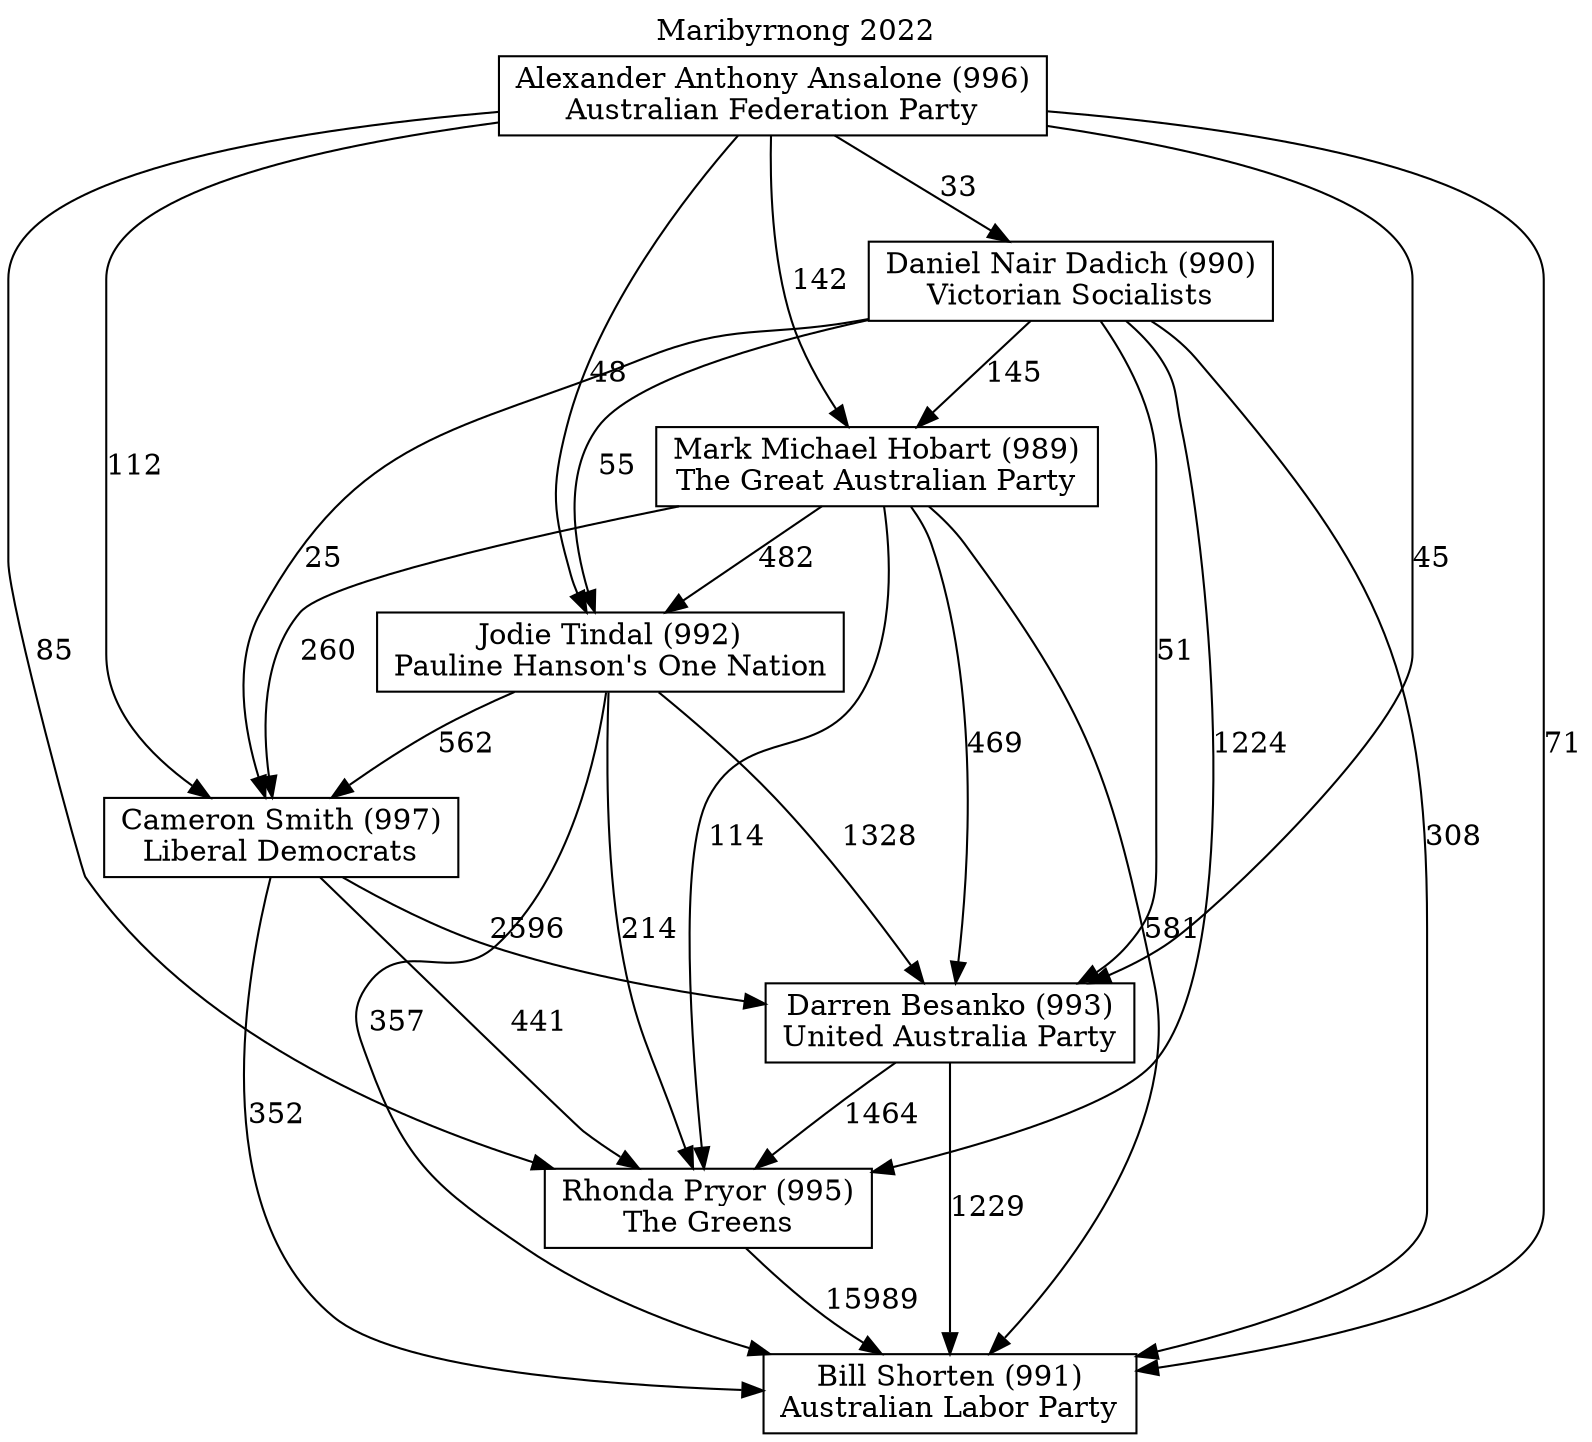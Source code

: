 // House preference flow
digraph "Bill Shorten (991)_Maribyrnong_2022" {
	graph [label="Maribyrnong 2022" labelloc=t mclimit=10]
	node [shape=box]
	"Bill Shorten (991)" [label="Bill Shorten (991)
Australian Labor Party"]
	"Rhonda Pryor (995)" [label="Rhonda Pryor (995)
The Greens"]
	"Darren Besanko (993)" [label="Darren Besanko (993)
United Australia Party"]
	"Cameron Smith (997)" [label="Cameron Smith (997)
Liberal Democrats"]
	"Jodie Tindal (992)" [label="Jodie Tindal (992)
Pauline Hanson's One Nation"]
	"Mark Michael Hobart (989)" [label="Mark Michael Hobart (989)
The Great Australian Party"]
	"Daniel Nair Dadich (990)" [label="Daniel Nair Dadich (990)
Victorian Socialists"]
	"Alexander Anthony Ansalone (996)" [label="Alexander Anthony Ansalone (996)
Australian Federation Party"]
	"Rhonda Pryor (995)" -> "Bill Shorten (991)" [label=15989]
	"Darren Besanko (993)" -> "Rhonda Pryor (995)" [label=1464]
	"Cameron Smith (997)" -> "Darren Besanko (993)" [label=2596]
	"Jodie Tindal (992)" -> "Cameron Smith (997)" [label=562]
	"Mark Michael Hobart (989)" -> "Jodie Tindal (992)" [label=482]
	"Daniel Nair Dadich (990)" -> "Mark Michael Hobart (989)" [label=145]
	"Alexander Anthony Ansalone (996)" -> "Daniel Nair Dadich (990)" [label=33]
	"Darren Besanko (993)" -> "Bill Shorten (991)" [label=1229]
	"Cameron Smith (997)" -> "Bill Shorten (991)" [label=352]
	"Jodie Tindal (992)" -> "Bill Shorten (991)" [label=357]
	"Mark Michael Hobart (989)" -> "Bill Shorten (991)" [label=581]
	"Daniel Nair Dadich (990)" -> "Bill Shorten (991)" [label=308]
	"Alexander Anthony Ansalone (996)" -> "Bill Shorten (991)" [label=71]
	"Alexander Anthony Ansalone (996)" -> "Mark Michael Hobart (989)" [label=142]
	"Daniel Nair Dadich (990)" -> "Jodie Tindal (992)" [label=55]
	"Alexander Anthony Ansalone (996)" -> "Jodie Tindal (992)" [label=48]
	"Mark Michael Hobart (989)" -> "Cameron Smith (997)" [label=260]
	"Daniel Nair Dadich (990)" -> "Cameron Smith (997)" [label=25]
	"Alexander Anthony Ansalone (996)" -> "Cameron Smith (997)" [label=112]
	"Jodie Tindal (992)" -> "Darren Besanko (993)" [label=1328]
	"Mark Michael Hobart (989)" -> "Darren Besanko (993)" [label=469]
	"Daniel Nair Dadich (990)" -> "Darren Besanko (993)" [label=51]
	"Alexander Anthony Ansalone (996)" -> "Darren Besanko (993)" [label=45]
	"Cameron Smith (997)" -> "Rhonda Pryor (995)" [label=441]
	"Jodie Tindal (992)" -> "Rhonda Pryor (995)" [label=214]
	"Mark Michael Hobart (989)" -> "Rhonda Pryor (995)" [label=114]
	"Daniel Nair Dadich (990)" -> "Rhonda Pryor (995)" [label=1224]
	"Alexander Anthony Ansalone (996)" -> "Rhonda Pryor (995)" [label=85]
}
